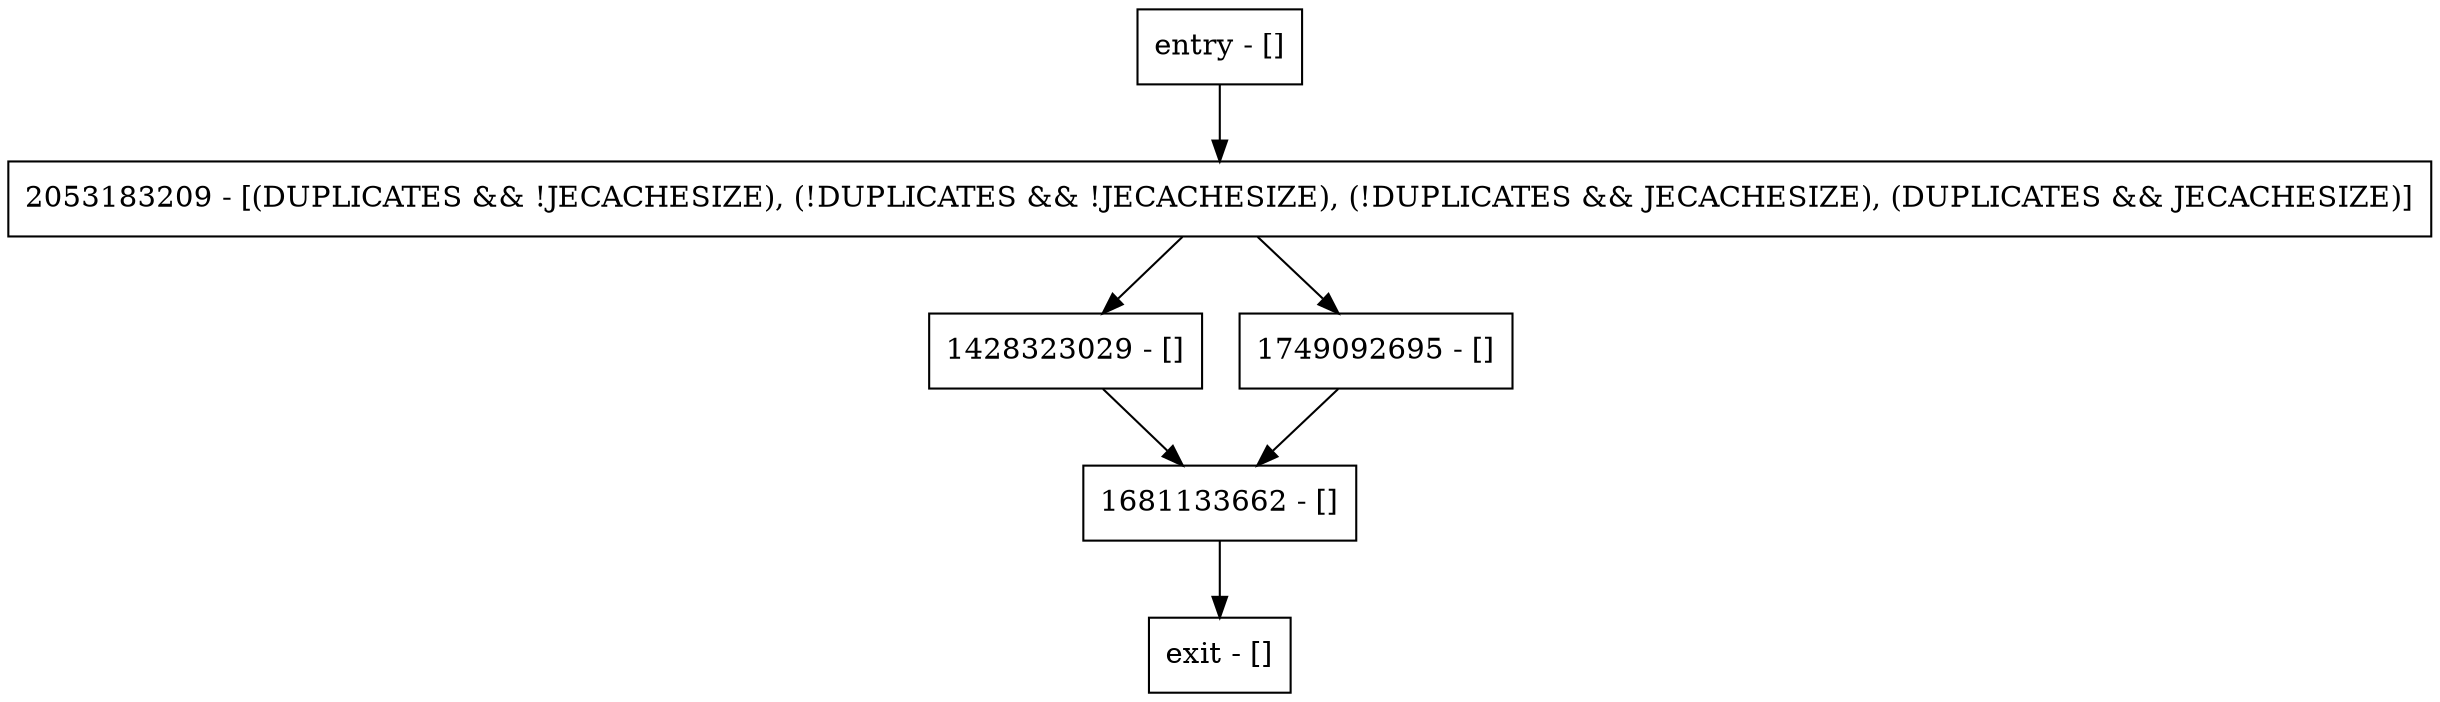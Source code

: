 digraph getSortedDuplicates {
node [shape=record];
1428323029 [label="1428323029 - []"];
entry [label="entry - []"];
exit [label="exit - []"];
1749092695 [label="1749092695 - []"];
2053183209 [label="2053183209 - [(DUPLICATES && !JECACHESIZE), (!DUPLICATES && !JECACHESIZE), (!DUPLICATES && JECACHESIZE), (DUPLICATES && JECACHESIZE)]"];
1681133662 [label="1681133662 - []"];
entry;
exit;
1428323029 -> 1681133662;
entry -> 2053183209;
1749092695 -> 1681133662;
2053183209 -> 1428323029;
2053183209 -> 1749092695;
1681133662 -> exit;
}
